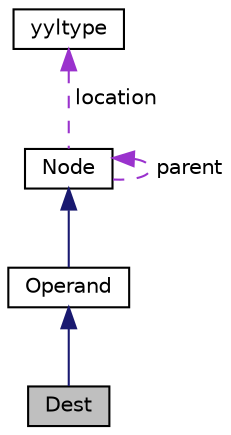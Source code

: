 digraph "Dest"
{
  edge [fontname="Helvetica",fontsize="10",labelfontname="Helvetica",labelfontsize="10"];
  node [fontname="Helvetica",fontsize="10",shape=record];
  Node6 [label="Dest",height=0.2,width=0.4,color="black", fillcolor="grey75", style="filled", fontcolor="black"];
  Node7 -> Node6 [dir="back",color="midnightblue",fontsize="10",style="solid",fontname="Helvetica"];
  Node7 [label="Operand",height=0.2,width=0.4,color="black", fillcolor="white", style="filled",URL="$class_operand.html"];
  Node8 -> Node7 [dir="back",color="midnightblue",fontsize="10",style="solid",fontname="Helvetica"];
  Node8 [label="Node",height=0.2,width=0.4,color="black", fillcolor="white", style="filled",URL="$class_node.html"];
  Node8 -> Node8 [dir="back",color="darkorchid3",fontsize="10",style="dashed",label=" parent" ,fontname="Helvetica"];
  Node9 -> Node8 [dir="back",color="darkorchid3",fontsize="10",style="dashed",label=" location" ,fontname="Helvetica"];
  Node9 [label="yyltype",height=0.2,width=0.4,color="black", fillcolor="white", style="filled",URL="$structyyltype.html"];
}
